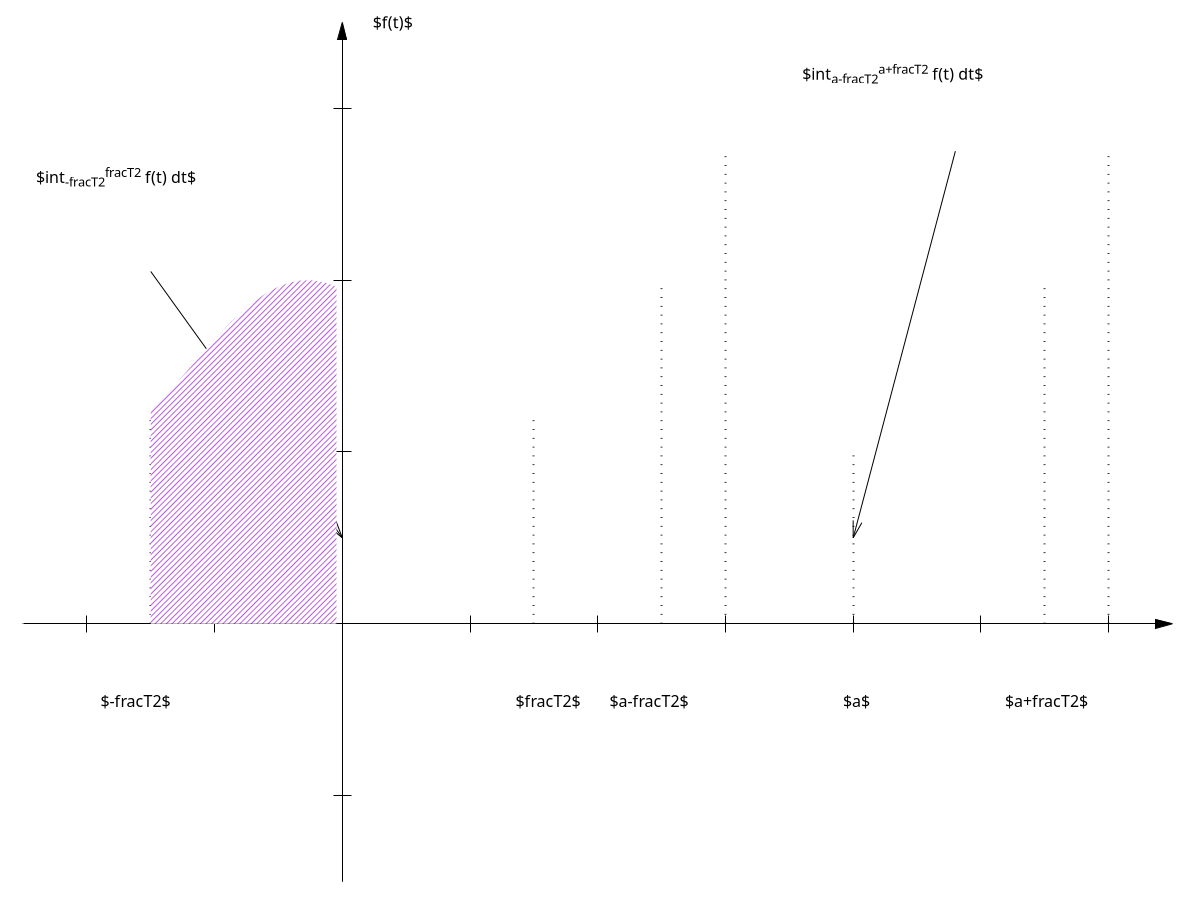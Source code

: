 set terminal epslatex size 4.4in,1.8in font ',8'
set output 'figura_01_03.tex'
set border 0

set xzeroaxis
set xtics axis
set xtics pi
set format x ''
set xrange [-2.5*pi:6.5*pi]
set arrow from -2.5*pi,0 to graph 1, first 0 filled head

set yzeroaxis
set ytics axis
set ytics 1
set format y ''
set yrange [-1.5:3.5]
set arrow from 0,-1.5 to first 0, graph 1 filled head

set arrow from 3*pi,0 to 3*pi,2.75 nohead linetype 0 linewidth 2
set arrow from 6*pi,0 to 6*pi,2.75 nohead linetype 0 linewidth 2

set arrow from -1.5*pi,0 to -1.5*pi,1.20 nohead linetype 0 linewidth 2
set arrow from  1.5*pi,0 to  1.5*pi,1.20 nohead linetype 0 linewidth 2
set arrow from    4*pi,0 to    4*pi,1.00 nohead linetype 0 linewidth 2
set arrow from  2.5*pi,0 to  2.5*pi,1.96 nohead linetype 0 linewidth 2
set arrow from  5.5*pi,0 to  5.5*pi,1.96 nohead linetype 0 linewidth 2

set label '$t$'     at  6.75*pi,0
set label '$f(t)$'  at  0.75   ,3.5

set label '$-\frac{T}{2}$'  at -1.75*pi-0.45,-0.45
set label '$\frac{T}{2}$'   at  1.50*pi-0.45,-0.45
set label '$a-\frac{T}{2}$' at  3   *pi-2.85,-0.45
set label '$a$'             at  4   *pi-0.25,-0.45
set label '$a+\frac{T}{2}$' at  6   *pi-2.55,-0.45

set label '$\int_{-\frac{T}{2}}^{\frac{T}{2}} f(t) dt$'    at -2*pi-1.25,2.6
set label '$\int_{a-\frac{T}{2}}^{a+\frac{T}{2}} f(t) dt$' at  4*pi-1.25,3.2

set arrow from -1.5*pi,2.05 to 0*pi,0.5
set arrow from  4.8*pi,2.75 to 4*pi,0.5

plot ( ( -1.5*pi<=x && x<=0  *pi) ? 1.5+0.5*sin(-0.55*(x+3*pi)) : NaN) with filledcurves above y1=0 fillstyle pattern 7 notitle
plot ( (  0  *pi<=x && x<=1.5*pi) ? 1.5+0.5*sin(-0.55*(x     )) : NaN) with filledcurves above y1=0 fillstyle pattern 7 notitle
plot ( (  2.5*pi<=x && x<=3  *pi) ? 1.5+0.5*sin(-0.55*(x     )) : NaN) with filledcurves above y1=0 fillstyle pattern 7 notitle
plot ( (  3  *pi<=x && x<=5.5*pi) ? 1.5+0.5*sin(-0.55*(x-3*pi)) : NaN) with filledcurves above y1=0 fillstyle pattern 7 notitle

plot ( (-3*pi<=x && x<=0*pi) ? 1.5+0.5*sin(-0.55*(x+3*pi)) : NaN) linetype 7 linewidth 3 notitle
plot ( ( 0*pi<=x && x<=3*pi) ? 1.5+0.5*sin(-0.55*(x     )) : NaN) linetype 7 linewidth 3 notitle
plot ( ( 3*pi<=x && x<=6*pi) ? 1.5+0.5*sin(-0.55*(x-3*pi)) : NaN) linetype 7 linewidth 3 notitle
plot ( ( 6*pi<=x && x<=9*pi) ? 1.5+0.5*sin(-0.55*(x-6*pi)) : NaN) linetype 7 linewidth 3 notitle

